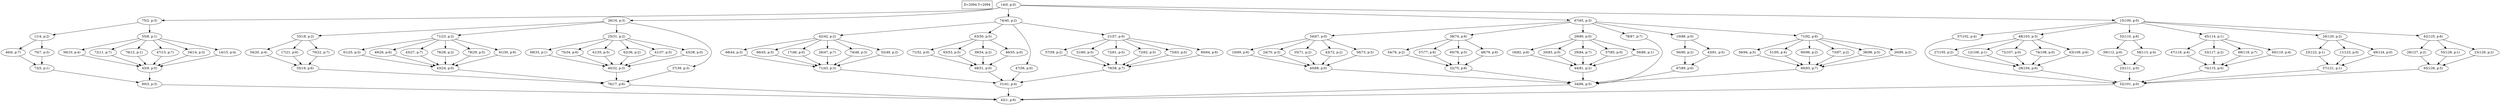 digraph Task {
i [shape=box, label="D=2094 T=2094"]; 
0 [label="14(0, p:0)"];
1 [label="42(1, p:6)"];
2 [label="75(2, p:3)"];
3 [label="60(3, p:3)"];
4 [label="11(4, p:2)"];
5 [label="73(5, p:1)"];
6 [label="46(6, p:7)"];
7 [label="70(7, p:3)"];
8 [label="55(8, p:1)"];
9 [label="43(9, p:5)"];
10 [label="56(10, p:4)"];
11 [label="72(11, p:7)"];
12 [label="76(12, p:1)"];
13 [label="47(13, p:7)"];
14 [label="34(14, p:3)"];
15 [label="14(15, p:4)"];
16 [label="26(16, p:3)"];
17 [label="76(17, p:6)"];
18 [label="33(18, p:2)"];
19 [label="35(19, p:6)"];
20 [label="54(20, p:4)"];
21 [label="17(21, p:6)"];
22 [label="70(22, p:7)"];
23 [label="71(23, p:2)"];
24 [label="43(24, p:0)"];
25 [label="61(25, p:3)"];
26 [label="49(26, p:6)"];
27 [label="43(27, p:7)"];
28 [label="78(28, p:2)"];
29 [label="78(29, p:5)"];
30 [label="61(30, p:6)"];
31 [label="25(31, p:2)"];
32 [label="40(32, p:3)"];
33 [label="68(33, p:1)"];
34 [label="75(34, p:6)"];
35 [label="41(35, p:5)"];
36 [label="62(36, p:2)"];
37 [label="41(37, p:5)"];
38 [label="43(38, p:0)"];
39 [label="37(39, p:3)"];
40 [label="74(40, p:2)"];
41 [label="31(41, p:4)"];
42 [label="42(42, p:2)"];
43 [label="71(43, p:3)"];
44 [label="68(44, p:3)"];
45 [label="66(45, p:5)"];
46 [label="17(46, p:0)"];
47 [label="26(47, p:7)"];
48 [label="74(48, p:3)"];
49 [label="52(49, p:2)"];
50 [label="63(50, p:5)"];
51 [label="48(51, p:0)"];
52 [label="71(52, p:0)"];
53 [label="65(53, p:5)"];
54 [label="39(54, p:2)"];
55 [label="46(55, p:0)"];
56 [label="47(56, p:0)"];
57 [label="21(57, p:0)"];
58 [label="79(58, p:7)"];
59 [label="57(59, p:2)"];
60 [label="31(60, p:5)"];
61 [label="72(61, p:5)"];
62 [label="72(62, p:5)"];
63 [label="73(63, p:0)"];
64 [label="60(64, p:6)"];
65 [label="67(65, p:3)"];
66 [label="34(66, p:5)"];
67 [label="54(67, p:0)"];
68 [label="40(68, p:0)"];
69 [label="10(69, p:6)"];
70 [label="24(70, p:3)"];
71 [label="35(71, p:2)"];
72 [label="43(72, p:2)"];
73 [label="56(73, p:5)"];
74 [label="38(74, p:6)"];
75 [label="32(75, p:6)"];
76 [label="54(76, p:2)"];
77 [label="57(77, p:6)"];
78 [label="60(78, p:5)"];
79 [label="48(79, p:6)"];
80 [label="29(80, p:0)"];
81 [label="44(81, p:2)"];
82 [label="16(82, p:6)"];
83 [label="20(83, p:0)"];
84 [label="29(84, p:7)"];
85 [label="57(85, p:0)"];
86 [label="56(86, p:1)"];
87 [label="78(87, p:7)"];
88 [label="10(88, p:0)"];
89 [label="67(89, p:0)"];
90 [label="56(90, p:2)"];
91 [label="43(91, p:5)"];
92 [label="71(92, p:6)"];
93 [label="60(93, p:7)"];
94 [label="36(94, p:5)"];
95 [label="51(95, p:4)"];
96 [label="60(96, p:2)"];
97 [label="73(97, p:2)"];
98 [label="38(98, p:5)"];
99 [label="20(99, p:2)"];
100 [label="15(100, p:0)"];
101 [label="52(101, p:0)"];
102 [label="57(102, p:4)"];
103 [label="48(103, p:3)"];
104 [label="28(104, p:6)"];
105 [label="27(105, p:2)"];
106 [label="12(106, p:1)"];
107 [label="72(107, p:0)"];
108 [label="74(108, p:0)"];
109 [label="63(109, p:6)"];
110 [label="52(110, p:6)"];
111 [label="23(111, p:0)"];
112 [label="39(112, p:0)"];
113 [label="58(113, p:4)"];
114 [label="45(114, p:1)"];
115 [label="70(115, p:0)"];
116 [label="47(116, p:4)"];
117 [label="33(117, p:2)"];
118 [label="69(118, p:7)"];
119 [label="60(119, p:4)"];
120 [label="20(120, p:2)"];
121 [label="57(121, p:1)"];
122 [label="23(122, p:1)"];
123 [label="11(123, p:0)"];
124 [label="49(124, p:0)"];
125 [label="62(125, p:6)"];
126 [label="65(126, p:5)"];
127 [label="29(127, p:2)"];
128 [label="55(128, p:1)"];
129 [label="23(129, p:2)"];
0 -> 2;
0 -> 16;
0 -> 40;
0 -> 65;
0 -> 100;
2 -> 4;
2 -> 8;
3 -> 1;
4 -> 6;
4 -> 7;
5 -> 3;
6 -> 5;
7 -> 5;
8 -> 10;
8 -> 11;
8 -> 12;
8 -> 13;
8 -> 14;
8 -> 15;
9 -> 3;
10 -> 9;
11 -> 9;
12 -> 9;
13 -> 9;
14 -> 9;
15 -> 9;
16 -> 18;
16 -> 23;
16 -> 31;
16 -> 39;
17 -> 1;
18 -> 20;
18 -> 21;
18 -> 22;
19 -> 17;
20 -> 19;
21 -> 19;
22 -> 19;
23 -> 25;
23 -> 26;
23 -> 27;
23 -> 28;
23 -> 29;
23 -> 30;
24 -> 17;
25 -> 24;
26 -> 24;
27 -> 24;
28 -> 24;
29 -> 24;
30 -> 24;
31 -> 33;
31 -> 34;
31 -> 35;
31 -> 36;
31 -> 37;
31 -> 38;
32 -> 17;
33 -> 32;
34 -> 32;
35 -> 32;
36 -> 32;
37 -> 32;
38 -> 32;
39 -> 17;
40 -> 42;
40 -> 50;
40 -> 56;
40 -> 57;
41 -> 1;
42 -> 44;
42 -> 45;
42 -> 46;
42 -> 47;
42 -> 48;
42 -> 49;
43 -> 41;
44 -> 43;
45 -> 43;
46 -> 43;
47 -> 43;
48 -> 43;
49 -> 43;
50 -> 52;
50 -> 53;
50 -> 54;
50 -> 55;
51 -> 41;
52 -> 51;
53 -> 51;
54 -> 51;
55 -> 51;
56 -> 41;
57 -> 59;
57 -> 60;
57 -> 61;
57 -> 62;
57 -> 63;
57 -> 64;
58 -> 41;
59 -> 58;
60 -> 58;
61 -> 58;
62 -> 58;
63 -> 58;
64 -> 58;
65 -> 67;
65 -> 74;
65 -> 80;
65 -> 87;
65 -> 88;
65 -> 92;
66 -> 1;
67 -> 69;
67 -> 70;
67 -> 71;
67 -> 72;
67 -> 73;
68 -> 66;
69 -> 68;
70 -> 68;
71 -> 68;
72 -> 68;
73 -> 68;
74 -> 76;
74 -> 77;
74 -> 78;
74 -> 79;
75 -> 66;
76 -> 75;
77 -> 75;
78 -> 75;
79 -> 75;
80 -> 82;
80 -> 83;
80 -> 84;
80 -> 85;
80 -> 86;
81 -> 66;
82 -> 81;
83 -> 81;
84 -> 81;
85 -> 81;
86 -> 81;
87 -> 66;
88 -> 90;
88 -> 91;
89 -> 66;
90 -> 89;
91 -> 89;
92 -> 94;
92 -> 95;
92 -> 96;
92 -> 97;
92 -> 98;
92 -> 99;
93 -> 66;
94 -> 93;
95 -> 93;
96 -> 93;
97 -> 93;
98 -> 93;
99 -> 93;
100 -> 102;
100 -> 103;
100 -> 110;
100 -> 114;
100 -> 120;
100 -> 125;
101 -> 1;
102 -> 101;
103 -> 105;
103 -> 106;
103 -> 107;
103 -> 108;
103 -> 109;
104 -> 101;
105 -> 104;
106 -> 104;
107 -> 104;
108 -> 104;
109 -> 104;
110 -> 112;
110 -> 113;
111 -> 101;
112 -> 111;
113 -> 111;
114 -> 116;
114 -> 117;
114 -> 118;
114 -> 119;
115 -> 101;
116 -> 115;
117 -> 115;
118 -> 115;
119 -> 115;
120 -> 122;
120 -> 123;
120 -> 124;
121 -> 101;
122 -> 121;
123 -> 121;
124 -> 121;
125 -> 127;
125 -> 128;
125 -> 129;
126 -> 101;
127 -> 126;
128 -> 126;
129 -> 126;
}